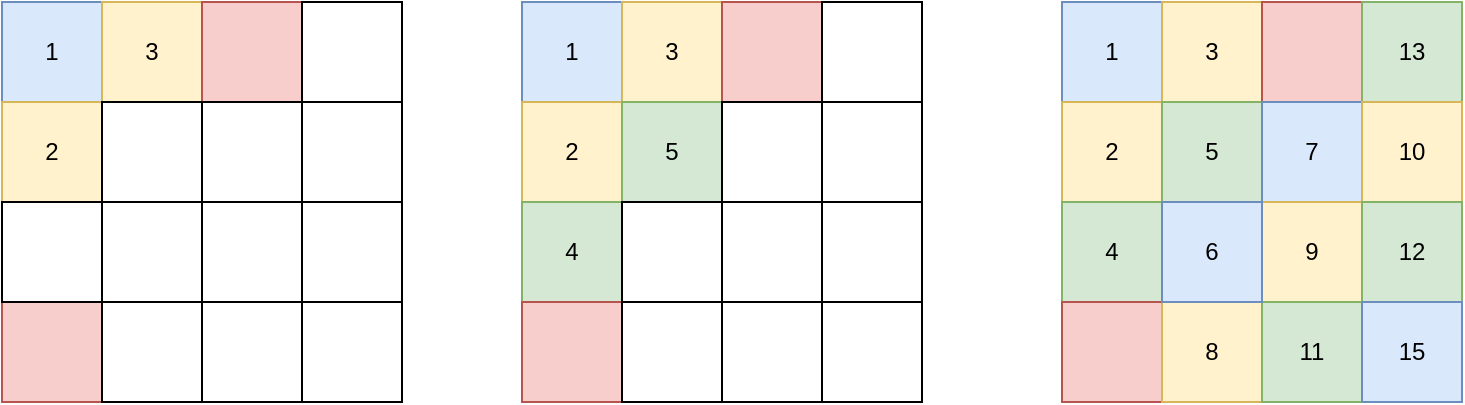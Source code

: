 <mxfile version="14.9.8" type="github">
  <diagram id="rVYslNELDEWYKsfZxIWj" name="Page-1">
    <mxGraphModel dx="946" dy="536" grid="1" gridSize="10" guides="1" tooltips="1" connect="1" arrows="1" fold="1" page="1" pageScale="1" pageWidth="827" pageHeight="1169" math="0" shadow="0">
      <root>
        <mxCell id="0" />
        <mxCell id="1" parent="0" />
        <mxCell id="Sfi9YqXefAf1vJETktQl-1" value="1" style="rounded=0;whiteSpace=wrap;html=1;fillColor=#dae8fc;strokeColor=#6c8ebf;" vertex="1" parent="1">
          <mxGeometry x="420" y="390" width="50" height="50" as="geometry" />
        </mxCell>
        <mxCell id="Sfi9YqXefAf1vJETktQl-2" value="3" style="rounded=0;whiteSpace=wrap;html=1;fillColor=#fff2cc;strokeColor=#d6b656;" vertex="1" parent="1">
          <mxGeometry x="470" y="390" width="50" height="50" as="geometry" />
        </mxCell>
        <mxCell id="Sfi9YqXefAf1vJETktQl-3" value="" style="rounded=0;whiteSpace=wrap;html=1;fillColor=#f8cecc;strokeColor=#b85450;" vertex="1" parent="1">
          <mxGeometry x="520" y="390" width="50" height="50" as="geometry" />
        </mxCell>
        <mxCell id="Sfi9YqXefAf1vJETktQl-4" value="2" style="rounded=0;whiteSpace=wrap;html=1;fillColor=#fff2cc;strokeColor=#d6b656;" vertex="1" parent="1">
          <mxGeometry x="420" y="440" width="50" height="50" as="geometry" />
        </mxCell>
        <mxCell id="Sfi9YqXefAf1vJETktQl-5" value="5" style="rounded=0;whiteSpace=wrap;html=1;fillColor=#d5e8d4;strokeColor=#82b366;" vertex="1" parent="1">
          <mxGeometry x="470" y="440" width="50" height="50" as="geometry" />
        </mxCell>
        <mxCell id="Sfi9YqXefAf1vJETktQl-6" value="" style="rounded=0;whiteSpace=wrap;html=1;" vertex="1" parent="1">
          <mxGeometry x="520" y="440" width="50" height="50" as="geometry" />
        </mxCell>
        <mxCell id="Sfi9YqXefAf1vJETktQl-7" value="4" style="rounded=0;whiteSpace=wrap;html=1;fillColor=#d5e8d4;strokeColor=#82b366;" vertex="1" parent="1">
          <mxGeometry x="420" y="490" width="50" height="50" as="geometry" />
        </mxCell>
        <mxCell id="Sfi9YqXefAf1vJETktQl-8" value="" style="rounded=0;whiteSpace=wrap;html=1;" vertex="1" parent="1">
          <mxGeometry x="520" y="490" width="50" height="50" as="geometry" />
        </mxCell>
        <mxCell id="Sfi9YqXefAf1vJETktQl-9" value="" style="rounded=0;whiteSpace=wrap;html=1;" vertex="1" parent="1">
          <mxGeometry x="570" y="390" width="50" height="50" as="geometry" />
        </mxCell>
        <mxCell id="Sfi9YqXefAf1vJETktQl-10" value="" style="rounded=0;whiteSpace=wrap;html=1;" vertex="1" parent="1">
          <mxGeometry x="570" y="440" width="50" height="50" as="geometry" />
        </mxCell>
        <mxCell id="Sfi9YqXefAf1vJETktQl-11" value="" style="rounded=0;whiteSpace=wrap;html=1;" vertex="1" parent="1">
          <mxGeometry x="570" y="490" width="50" height="50" as="geometry" />
        </mxCell>
        <mxCell id="Sfi9YqXefAf1vJETktQl-12" value="" style="rounded=0;whiteSpace=wrap;html=1;fillColor=#f8cecc;strokeColor=#b85450;" vertex="1" parent="1">
          <mxGeometry x="420" y="540" width="50" height="50" as="geometry" />
        </mxCell>
        <mxCell id="Sfi9YqXefAf1vJETktQl-13" value="" style="rounded=0;whiteSpace=wrap;html=1;" vertex="1" parent="1">
          <mxGeometry x="470" y="540" width="50" height="50" as="geometry" />
        </mxCell>
        <mxCell id="Sfi9YqXefAf1vJETktQl-14" value="" style="rounded=0;whiteSpace=wrap;html=1;" vertex="1" parent="1">
          <mxGeometry x="520" y="540" width="50" height="50" as="geometry" />
        </mxCell>
        <mxCell id="Sfi9YqXefAf1vJETktQl-15" value="" style="rounded=0;whiteSpace=wrap;html=1;" vertex="1" parent="1">
          <mxGeometry x="570" y="540" width="50" height="50" as="geometry" />
        </mxCell>
        <mxCell id="Sfi9YqXefAf1vJETktQl-16" value="" style="rounded=0;whiteSpace=wrap;html=1;" vertex="1" parent="1">
          <mxGeometry x="470" y="490" width="50" height="50" as="geometry" />
        </mxCell>
        <mxCell id="Sfi9YqXefAf1vJETktQl-17" value="1" style="rounded=0;whiteSpace=wrap;html=1;fillColor=#dae8fc;strokeColor=#6c8ebf;" vertex="1" parent="1">
          <mxGeometry x="160" y="390" width="50" height="50" as="geometry" />
        </mxCell>
        <mxCell id="Sfi9YqXefAf1vJETktQl-18" value="3" style="rounded=0;whiteSpace=wrap;html=1;fillColor=#fff2cc;strokeColor=#d6b656;" vertex="1" parent="1">
          <mxGeometry x="210" y="390" width="50" height="50" as="geometry" />
        </mxCell>
        <mxCell id="Sfi9YqXefAf1vJETktQl-19" value="" style="rounded=0;whiteSpace=wrap;html=1;fillColor=#f8cecc;strokeColor=#b85450;" vertex="1" parent="1">
          <mxGeometry x="260" y="390" width="50" height="50" as="geometry" />
        </mxCell>
        <mxCell id="Sfi9YqXefAf1vJETktQl-20" value="2" style="rounded=0;whiteSpace=wrap;html=1;fillColor=#fff2cc;strokeColor=#d6b656;" vertex="1" parent="1">
          <mxGeometry x="160" y="440" width="50" height="50" as="geometry" />
        </mxCell>
        <mxCell id="Sfi9YqXefAf1vJETktQl-21" value="" style="rounded=0;whiteSpace=wrap;html=1;" vertex="1" parent="1">
          <mxGeometry x="210" y="440" width="50" height="50" as="geometry" />
        </mxCell>
        <mxCell id="Sfi9YqXefAf1vJETktQl-22" value="" style="rounded=0;whiteSpace=wrap;html=1;" vertex="1" parent="1">
          <mxGeometry x="260" y="440" width="50" height="50" as="geometry" />
        </mxCell>
        <mxCell id="Sfi9YqXefAf1vJETktQl-25" value="" style="rounded=0;whiteSpace=wrap;html=1;" vertex="1" parent="1">
          <mxGeometry x="310" y="390" width="50" height="50" as="geometry" />
        </mxCell>
        <mxCell id="Sfi9YqXefAf1vJETktQl-26" value="" style="rounded=0;whiteSpace=wrap;html=1;" vertex="1" parent="1">
          <mxGeometry x="310" y="440" width="50" height="50" as="geometry" />
        </mxCell>
        <mxCell id="Sfi9YqXefAf1vJETktQl-27" value="" style="rounded=0;whiteSpace=wrap;html=1;" vertex="1" parent="1">
          <mxGeometry x="310" y="490" width="50" height="50" as="geometry" />
        </mxCell>
        <mxCell id="Sfi9YqXefAf1vJETktQl-28" value="" style="rounded=0;whiteSpace=wrap;html=1;fillColor=#f8cecc;strokeColor=#b85450;" vertex="1" parent="1">
          <mxGeometry x="160" y="540" width="50" height="50" as="geometry" />
        </mxCell>
        <mxCell id="Sfi9YqXefAf1vJETktQl-29" value="" style="rounded=0;whiteSpace=wrap;html=1;" vertex="1" parent="1">
          <mxGeometry x="210" y="540" width="50" height="50" as="geometry" />
        </mxCell>
        <mxCell id="Sfi9YqXefAf1vJETktQl-30" value="" style="rounded=0;whiteSpace=wrap;html=1;" vertex="1" parent="1">
          <mxGeometry x="260" y="540" width="50" height="50" as="geometry" />
        </mxCell>
        <mxCell id="Sfi9YqXefAf1vJETktQl-31" value="" style="rounded=0;whiteSpace=wrap;html=1;" vertex="1" parent="1">
          <mxGeometry x="310" y="540" width="50" height="50" as="geometry" />
        </mxCell>
        <mxCell id="Sfi9YqXefAf1vJETktQl-32" value="" style="rounded=0;whiteSpace=wrap;html=1;" vertex="1" parent="1">
          <mxGeometry x="210" y="490" width="50" height="50" as="geometry" />
        </mxCell>
        <mxCell id="Sfi9YqXefAf1vJETktQl-33" value="1" style="rounded=0;whiteSpace=wrap;html=1;fillColor=#dae8fc;strokeColor=#6c8ebf;" vertex="1" parent="1">
          <mxGeometry x="690" y="390" width="50" height="50" as="geometry" />
        </mxCell>
        <mxCell id="Sfi9YqXefAf1vJETktQl-34" value="3" style="rounded=0;whiteSpace=wrap;html=1;fillColor=#fff2cc;strokeColor=#d6b656;" vertex="1" parent="1">
          <mxGeometry x="740" y="390" width="50" height="50" as="geometry" />
        </mxCell>
        <mxCell id="Sfi9YqXefAf1vJETktQl-35" value="" style="rounded=0;whiteSpace=wrap;html=1;fillColor=#f8cecc;strokeColor=#b85450;" vertex="1" parent="1">
          <mxGeometry x="790" y="390" width="50" height="50" as="geometry" />
        </mxCell>
        <mxCell id="Sfi9YqXefAf1vJETktQl-36" value="2" style="rounded=0;whiteSpace=wrap;html=1;fillColor=#fff2cc;strokeColor=#d6b656;" vertex="1" parent="1">
          <mxGeometry x="690" y="440" width="50" height="50" as="geometry" />
        </mxCell>
        <mxCell id="Sfi9YqXefAf1vJETktQl-37" value="5" style="rounded=0;whiteSpace=wrap;html=1;fillColor=#d5e8d4;strokeColor=#82b366;" vertex="1" parent="1">
          <mxGeometry x="740" y="440" width="50" height="50" as="geometry" />
        </mxCell>
        <mxCell id="Sfi9YqXefAf1vJETktQl-38" value="7" style="rounded=0;whiteSpace=wrap;html=1;fillColor=#dae8fc;strokeColor=#6c8ebf;" vertex="1" parent="1">
          <mxGeometry x="790" y="440" width="50" height="50" as="geometry" />
        </mxCell>
        <mxCell id="Sfi9YqXefAf1vJETktQl-39" value="4" style="rounded=0;whiteSpace=wrap;html=1;fillColor=#d5e8d4;strokeColor=#82b366;" vertex="1" parent="1">
          <mxGeometry x="690" y="490" width="50" height="50" as="geometry" />
        </mxCell>
        <mxCell id="Sfi9YqXefAf1vJETktQl-40" value="9" style="rounded=0;whiteSpace=wrap;html=1;fillColor=#fff2cc;strokeColor=#d6b656;" vertex="1" parent="1">
          <mxGeometry x="790" y="490" width="50" height="50" as="geometry" />
        </mxCell>
        <mxCell id="Sfi9YqXefAf1vJETktQl-41" value="13" style="rounded=0;whiteSpace=wrap;html=1;fillColor=#d5e8d4;strokeColor=#82b366;" vertex="1" parent="1">
          <mxGeometry x="840" y="390" width="50" height="50" as="geometry" />
        </mxCell>
        <mxCell id="Sfi9YqXefAf1vJETktQl-42" value="10" style="rounded=0;whiteSpace=wrap;html=1;fillColor=#fff2cc;strokeColor=#d6b656;" vertex="1" parent="1">
          <mxGeometry x="840" y="440" width="50" height="50" as="geometry" />
        </mxCell>
        <mxCell id="Sfi9YqXefAf1vJETktQl-43" value="12" style="rounded=0;whiteSpace=wrap;html=1;fillColor=#d5e8d4;strokeColor=#82b366;" vertex="1" parent="1">
          <mxGeometry x="840" y="490" width="50" height="50" as="geometry" />
        </mxCell>
        <mxCell id="Sfi9YqXefAf1vJETktQl-44" value="" style="rounded=0;whiteSpace=wrap;html=1;fillColor=#f8cecc;strokeColor=#b85450;" vertex="1" parent="1">
          <mxGeometry x="690" y="540" width="50" height="50" as="geometry" />
        </mxCell>
        <mxCell id="Sfi9YqXefAf1vJETktQl-45" value="8" style="rounded=0;whiteSpace=wrap;html=1;fillColor=#fff2cc;strokeColor=#d6b656;" vertex="1" parent="1">
          <mxGeometry x="740" y="540" width="50" height="50" as="geometry" />
        </mxCell>
        <mxCell id="Sfi9YqXefAf1vJETktQl-46" value="11" style="rounded=0;whiteSpace=wrap;html=1;fillColor=#d5e8d4;strokeColor=#82b366;" vertex="1" parent="1">
          <mxGeometry x="790" y="540" width="50" height="50" as="geometry" />
        </mxCell>
        <mxCell id="Sfi9YqXefAf1vJETktQl-47" value="15" style="rounded=0;whiteSpace=wrap;html=1;fillColor=#dae8fc;strokeColor=#6c8ebf;" vertex="1" parent="1">
          <mxGeometry x="840" y="540" width="50" height="50" as="geometry" />
        </mxCell>
        <mxCell id="Sfi9YqXefAf1vJETktQl-48" value="6" style="rounded=0;whiteSpace=wrap;html=1;fillColor=#dae8fc;strokeColor=#6c8ebf;" vertex="1" parent="1">
          <mxGeometry x="740" y="490" width="50" height="50" as="geometry" />
        </mxCell>
        <mxCell id="Sfi9YqXefAf1vJETktQl-49" value="" style="rounded=0;whiteSpace=wrap;html=1;" vertex="1" parent="1">
          <mxGeometry x="160" y="490" width="50" height="50" as="geometry" />
        </mxCell>
      </root>
    </mxGraphModel>
  </diagram>
</mxfile>
